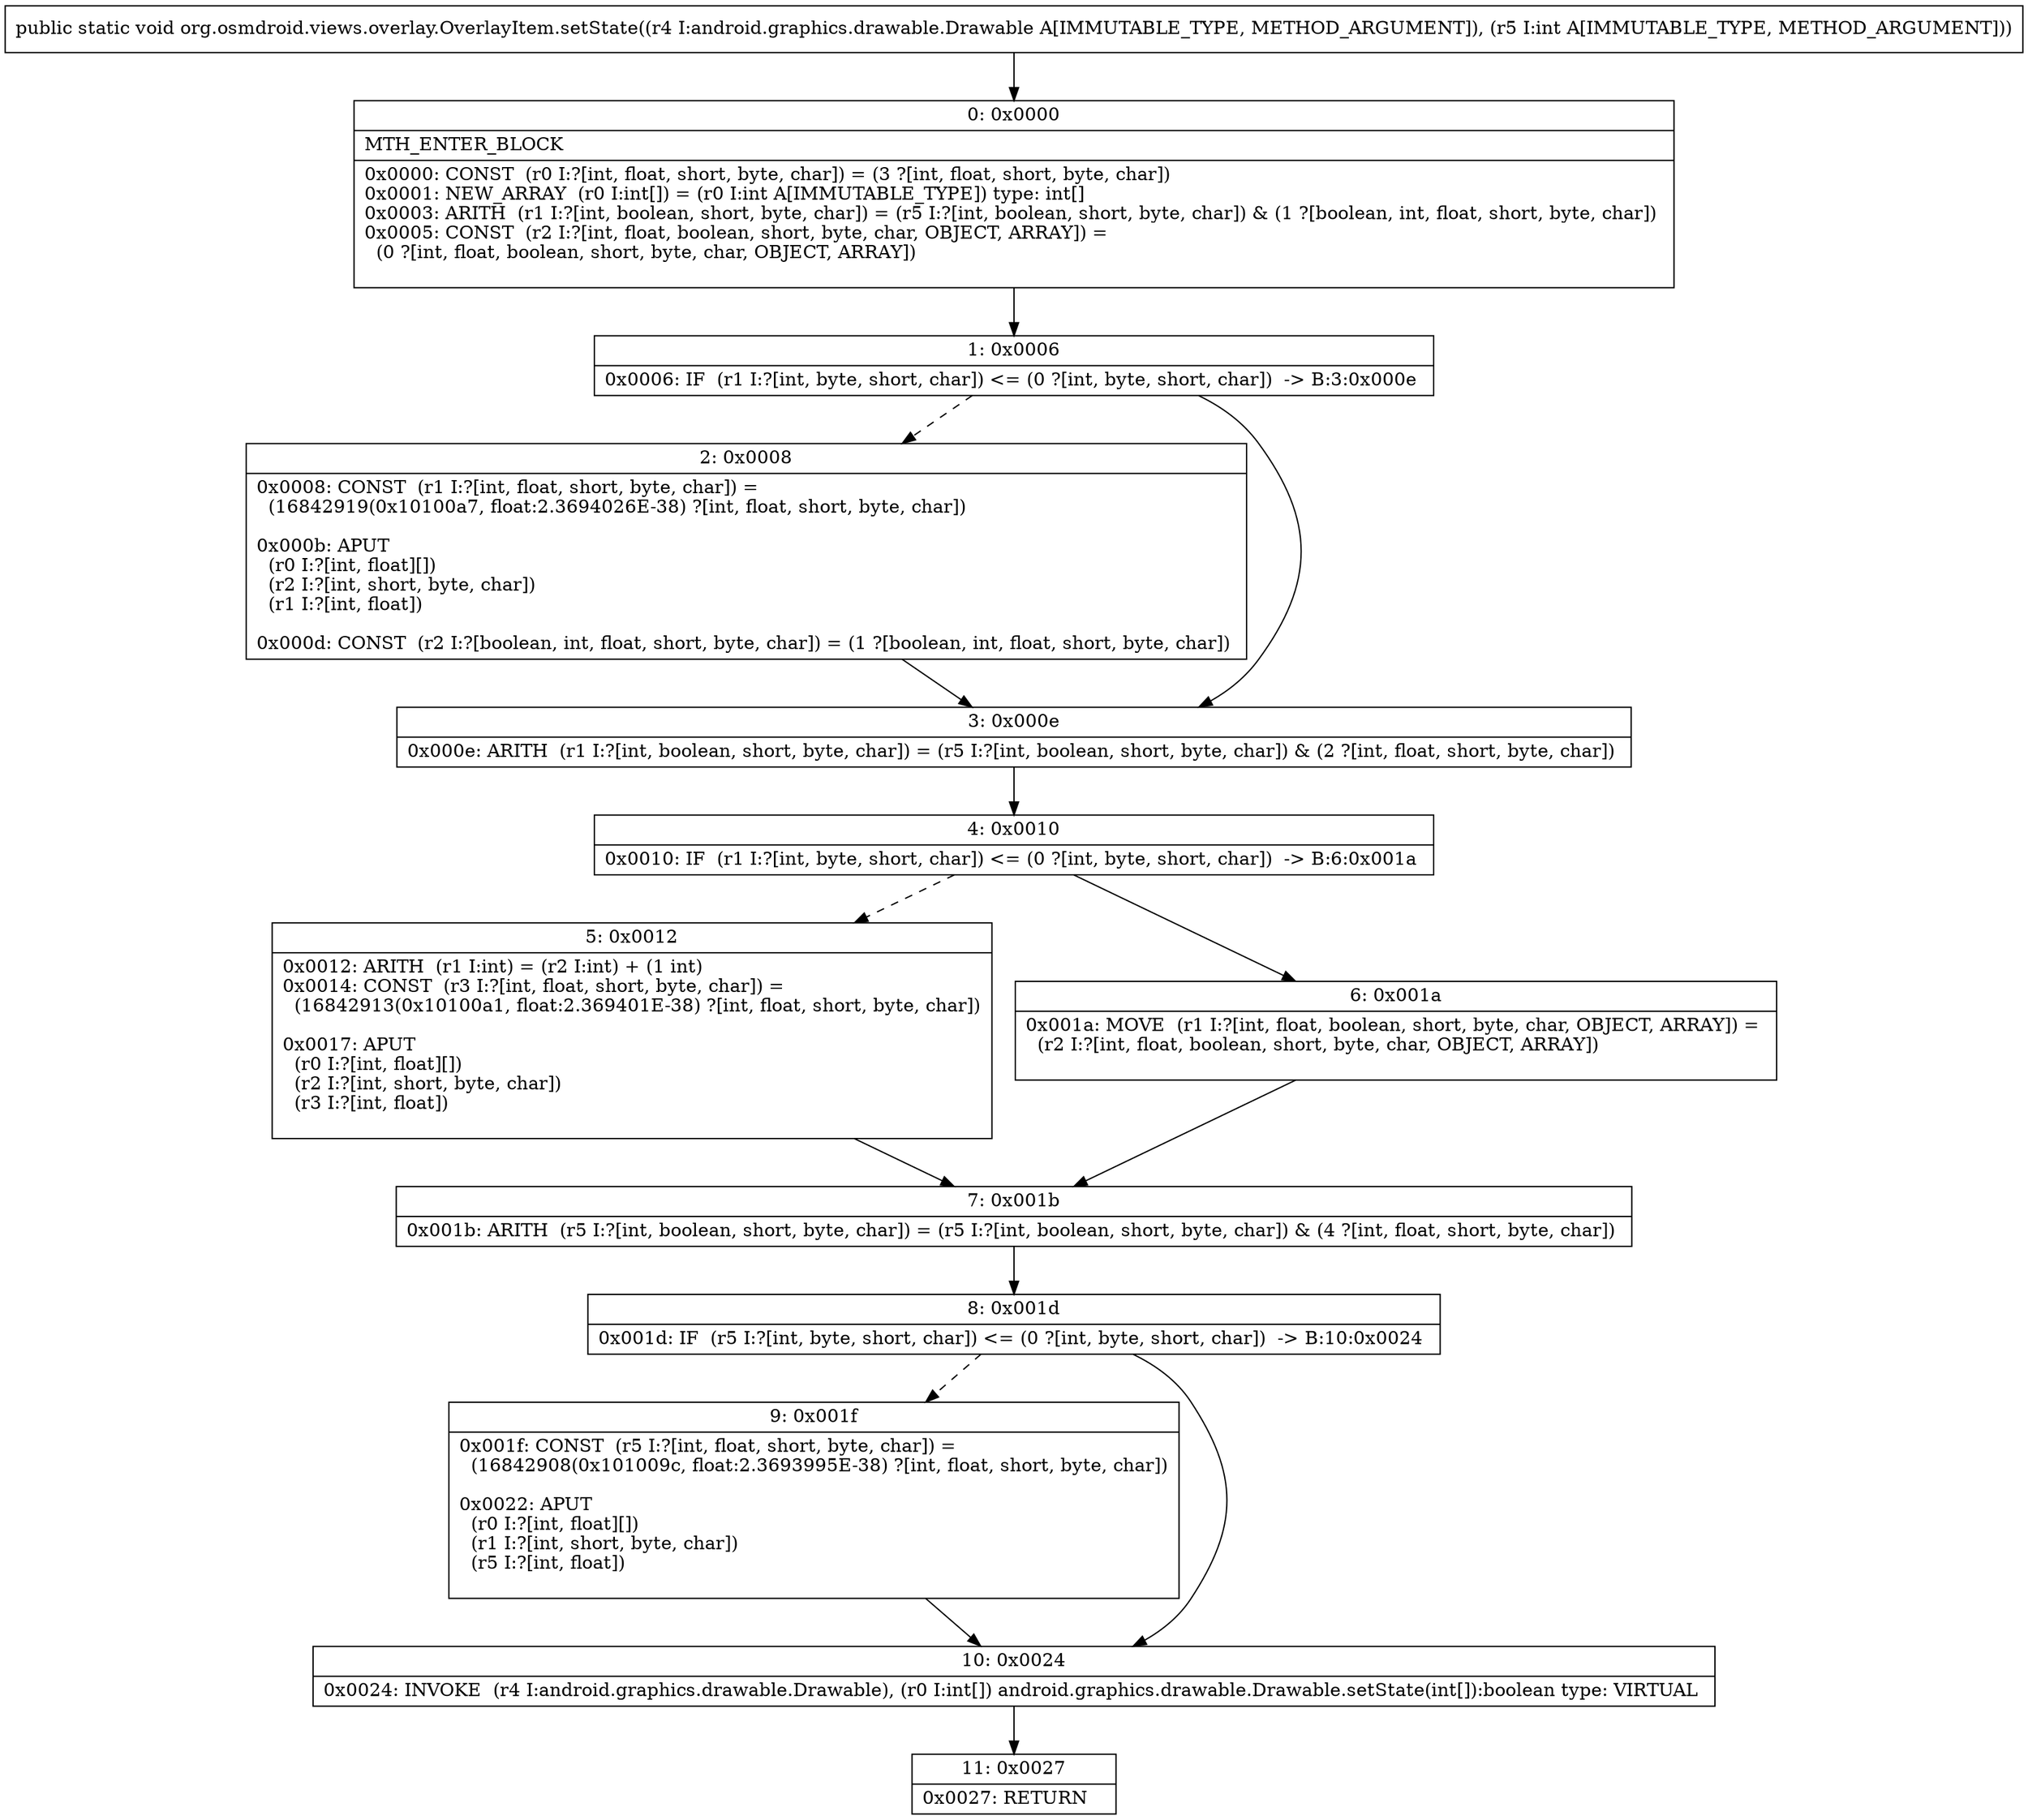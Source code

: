 digraph "CFG fororg.osmdroid.views.overlay.OverlayItem.setState(Landroid\/graphics\/drawable\/Drawable;I)V" {
Node_0 [shape=record,label="{0\:\ 0x0000|MTH_ENTER_BLOCK\l|0x0000: CONST  (r0 I:?[int, float, short, byte, char]) = (3 ?[int, float, short, byte, char]) \l0x0001: NEW_ARRAY  (r0 I:int[]) = (r0 I:int A[IMMUTABLE_TYPE]) type: int[] \l0x0003: ARITH  (r1 I:?[int, boolean, short, byte, char]) = (r5 I:?[int, boolean, short, byte, char]) & (1 ?[boolean, int, float, short, byte, char]) \l0x0005: CONST  (r2 I:?[int, float, boolean, short, byte, char, OBJECT, ARRAY]) = \l  (0 ?[int, float, boolean, short, byte, char, OBJECT, ARRAY])\l \l}"];
Node_1 [shape=record,label="{1\:\ 0x0006|0x0006: IF  (r1 I:?[int, byte, short, char]) \<= (0 ?[int, byte, short, char])  \-\> B:3:0x000e \l}"];
Node_2 [shape=record,label="{2\:\ 0x0008|0x0008: CONST  (r1 I:?[int, float, short, byte, char]) = \l  (16842919(0x10100a7, float:2.3694026E\-38) ?[int, float, short, byte, char])\l \l0x000b: APUT  \l  (r0 I:?[int, float][])\l  (r2 I:?[int, short, byte, char])\l  (r1 I:?[int, float])\l \l0x000d: CONST  (r2 I:?[boolean, int, float, short, byte, char]) = (1 ?[boolean, int, float, short, byte, char]) \l}"];
Node_3 [shape=record,label="{3\:\ 0x000e|0x000e: ARITH  (r1 I:?[int, boolean, short, byte, char]) = (r5 I:?[int, boolean, short, byte, char]) & (2 ?[int, float, short, byte, char]) \l}"];
Node_4 [shape=record,label="{4\:\ 0x0010|0x0010: IF  (r1 I:?[int, byte, short, char]) \<= (0 ?[int, byte, short, char])  \-\> B:6:0x001a \l}"];
Node_5 [shape=record,label="{5\:\ 0x0012|0x0012: ARITH  (r1 I:int) = (r2 I:int) + (1 int) \l0x0014: CONST  (r3 I:?[int, float, short, byte, char]) = \l  (16842913(0x10100a1, float:2.369401E\-38) ?[int, float, short, byte, char])\l \l0x0017: APUT  \l  (r0 I:?[int, float][])\l  (r2 I:?[int, short, byte, char])\l  (r3 I:?[int, float])\l \l}"];
Node_6 [shape=record,label="{6\:\ 0x001a|0x001a: MOVE  (r1 I:?[int, float, boolean, short, byte, char, OBJECT, ARRAY]) = \l  (r2 I:?[int, float, boolean, short, byte, char, OBJECT, ARRAY])\l \l}"];
Node_7 [shape=record,label="{7\:\ 0x001b|0x001b: ARITH  (r5 I:?[int, boolean, short, byte, char]) = (r5 I:?[int, boolean, short, byte, char]) & (4 ?[int, float, short, byte, char]) \l}"];
Node_8 [shape=record,label="{8\:\ 0x001d|0x001d: IF  (r5 I:?[int, byte, short, char]) \<= (0 ?[int, byte, short, char])  \-\> B:10:0x0024 \l}"];
Node_9 [shape=record,label="{9\:\ 0x001f|0x001f: CONST  (r5 I:?[int, float, short, byte, char]) = \l  (16842908(0x101009c, float:2.3693995E\-38) ?[int, float, short, byte, char])\l \l0x0022: APUT  \l  (r0 I:?[int, float][])\l  (r1 I:?[int, short, byte, char])\l  (r5 I:?[int, float])\l \l}"];
Node_10 [shape=record,label="{10\:\ 0x0024|0x0024: INVOKE  (r4 I:android.graphics.drawable.Drawable), (r0 I:int[]) android.graphics.drawable.Drawable.setState(int[]):boolean type: VIRTUAL \l}"];
Node_11 [shape=record,label="{11\:\ 0x0027|0x0027: RETURN   \l}"];
MethodNode[shape=record,label="{public static void org.osmdroid.views.overlay.OverlayItem.setState((r4 I:android.graphics.drawable.Drawable A[IMMUTABLE_TYPE, METHOD_ARGUMENT]), (r5 I:int A[IMMUTABLE_TYPE, METHOD_ARGUMENT])) }"];
MethodNode -> Node_0;
Node_0 -> Node_1;
Node_1 -> Node_2[style=dashed];
Node_1 -> Node_3;
Node_2 -> Node_3;
Node_3 -> Node_4;
Node_4 -> Node_5[style=dashed];
Node_4 -> Node_6;
Node_5 -> Node_7;
Node_6 -> Node_7;
Node_7 -> Node_8;
Node_8 -> Node_9[style=dashed];
Node_8 -> Node_10;
Node_9 -> Node_10;
Node_10 -> Node_11;
}

